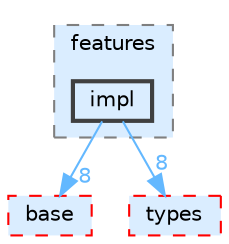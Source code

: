 digraph "src/include/cpp-toolbox/pcl/features/impl"
{
 // LATEX_PDF_SIZE
  bgcolor="transparent";
  edge [fontname=Helvetica,fontsize=10,labelfontname=Helvetica,labelfontsize=10];
  node [fontname=Helvetica,fontsize=10,shape=box,height=0.2,width=0.4];
  compound=true
  subgraph clusterdir_3033faa0859cd2b1d04ddc93749477b0 {
    graph [ bgcolor="#daedff", pencolor="grey50", label="features", fontname=Helvetica,fontsize=10 style="filled,dashed", URL="dir_3033faa0859cd2b1d04ddc93749477b0.html",tooltip=""]
  dir_bfedba787398aa75fde62b5f96acdfab [label="impl", fillcolor="#daedff", color="grey25", style="filled,bold", URL="dir_bfedba787398aa75fde62b5f96acdfab.html",tooltip=""];
  }
  dir_175064ea02679cf4c3a50b5407502295 [label="base", fillcolor="#daedff", color="red", style="filled,dashed", URL="dir_175064ea02679cf4c3a50b5407502295.html",tooltip=""];
  dir_d073c017754f5bdb7e8e1de8ad13b99a [label="types", fillcolor="#daedff", color="red", style="filled,dashed", URL="dir_d073c017754f5bdb7e8e1de8ad13b99a.html",tooltip=""];
  dir_bfedba787398aa75fde62b5f96acdfab->dir_175064ea02679cf4c3a50b5407502295 [headlabel="8", labeldistance=1.5 headhref="dir_000020_000000.html" href="dir_000020_000000.html" color="steelblue1" fontcolor="steelblue1"];
  dir_bfedba787398aa75fde62b5f96acdfab->dir_d073c017754f5bdb7e8e1de8ad13b99a [headlabel="8", labeldistance=1.5 headhref="dir_000020_000039.html" href="dir_000020_000039.html" color="steelblue1" fontcolor="steelblue1"];
}
